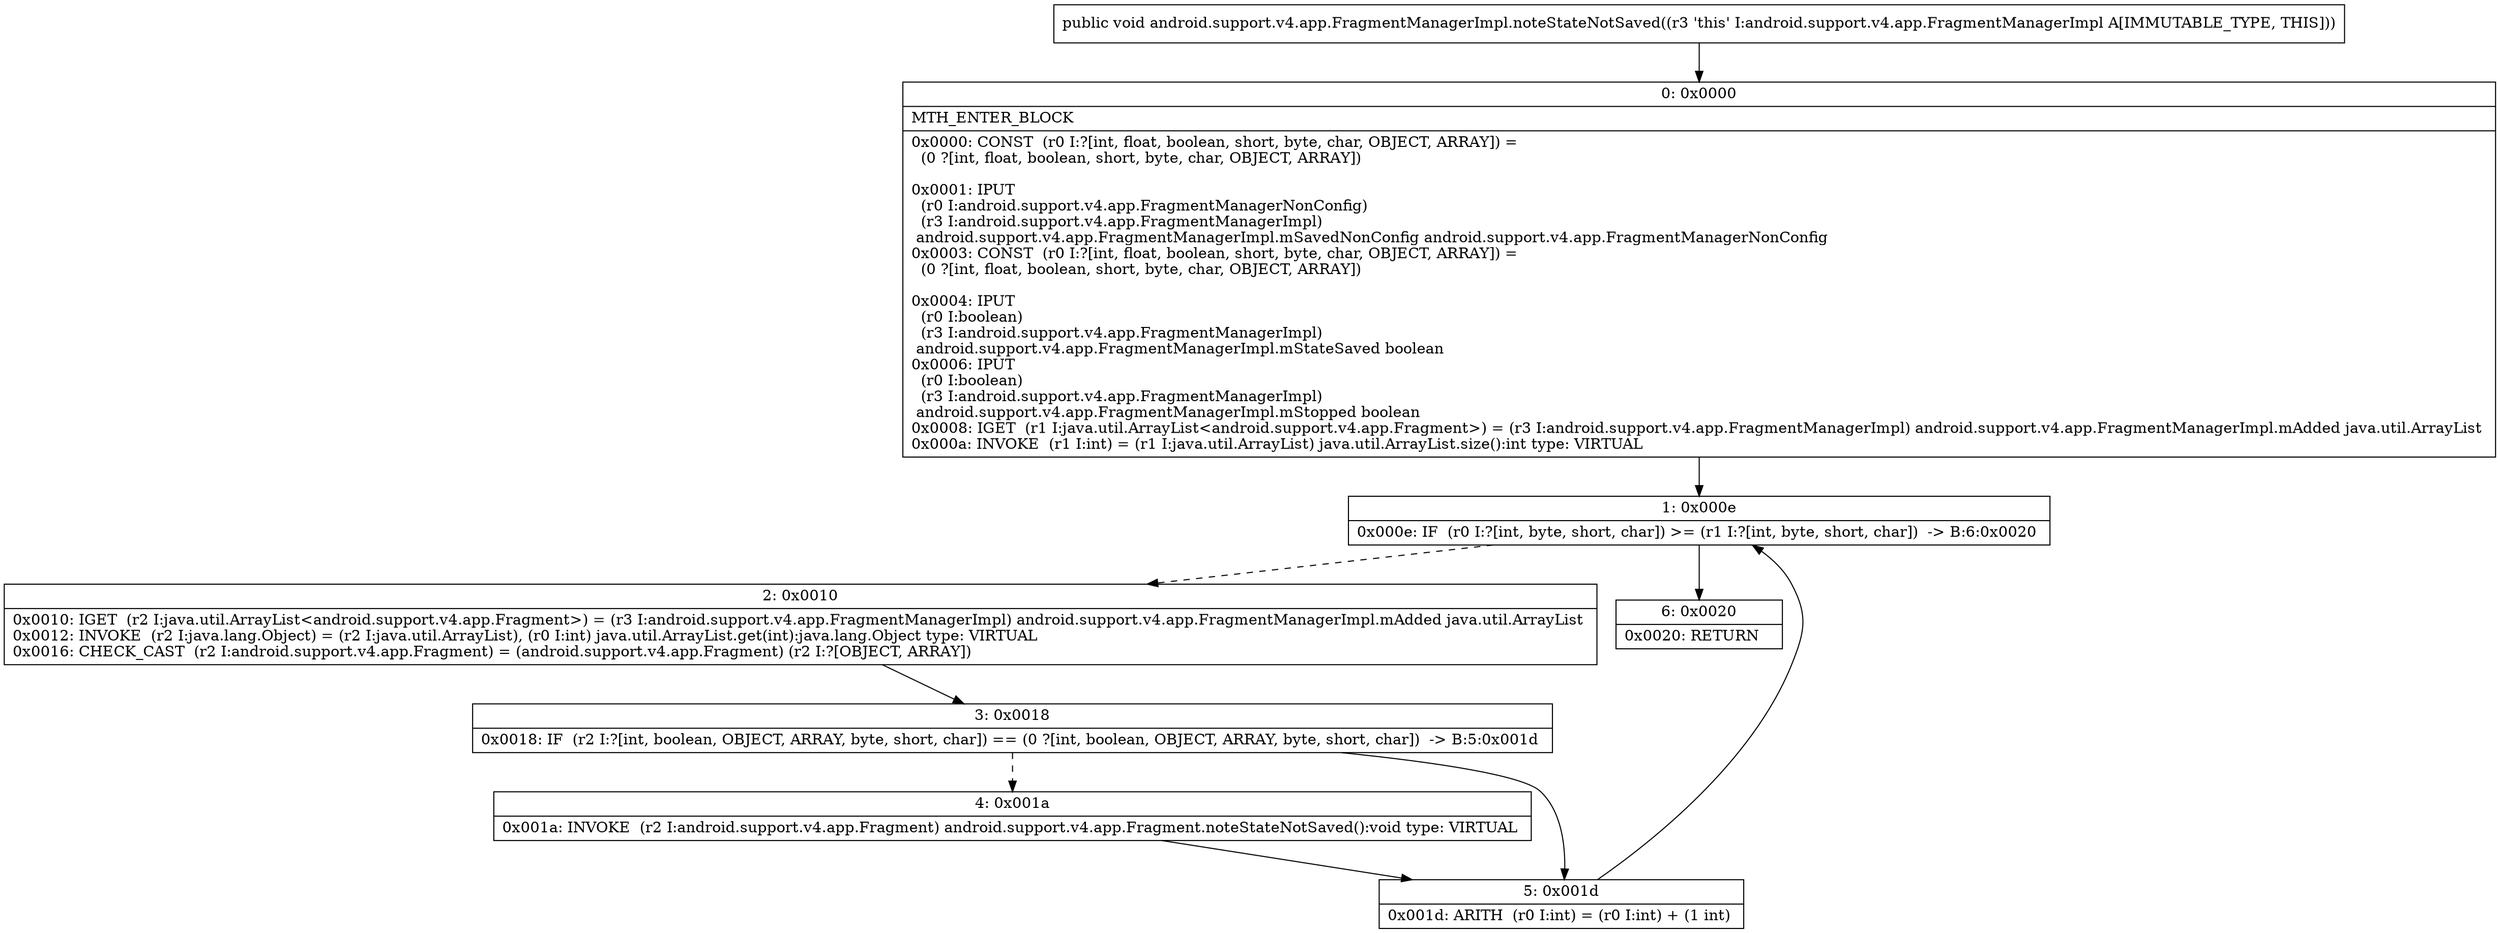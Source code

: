 digraph "CFG forandroid.support.v4.app.FragmentManagerImpl.noteStateNotSaved()V" {
Node_0 [shape=record,label="{0\:\ 0x0000|MTH_ENTER_BLOCK\l|0x0000: CONST  (r0 I:?[int, float, boolean, short, byte, char, OBJECT, ARRAY]) = \l  (0 ?[int, float, boolean, short, byte, char, OBJECT, ARRAY])\l \l0x0001: IPUT  \l  (r0 I:android.support.v4.app.FragmentManagerNonConfig)\l  (r3 I:android.support.v4.app.FragmentManagerImpl)\l android.support.v4.app.FragmentManagerImpl.mSavedNonConfig android.support.v4.app.FragmentManagerNonConfig \l0x0003: CONST  (r0 I:?[int, float, boolean, short, byte, char, OBJECT, ARRAY]) = \l  (0 ?[int, float, boolean, short, byte, char, OBJECT, ARRAY])\l \l0x0004: IPUT  \l  (r0 I:boolean)\l  (r3 I:android.support.v4.app.FragmentManagerImpl)\l android.support.v4.app.FragmentManagerImpl.mStateSaved boolean \l0x0006: IPUT  \l  (r0 I:boolean)\l  (r3 I:android.support.v4.app.FragmentManagerImpl)\l android.support.v4.app.FragmentManagerImpl.mStopped boolean \l0x0008: IGET  (r1 I:java.util.ArrayList\<android.support.v4.app.Fragment\>) = (r3 I:android.support.v4.app.FragmentManagerImpl) android.support.v4.app.FragmentManagerImpl.mAdded java.util.ArrayList \l0x000a: INVOKE  (r1 I:int) = (r1 I:java.util.ArrayList) java.util.ArrayList.size():int type: VIRTUAL \l}"];
Node_1 [shape=record,label="{1\:\ 0x000e|0x000e: IF  (r0 I:?[int, byte, short, char]) \>= (r1 I:?[int, byte, short, char])  \-\> B:6:0x0020 \l}"];
Node_2 [shape=record,label="{2\:\ 0x0010|0x0010: IGET  (r2 I:java.util.ArrayList\<android.support.v4.app.Fragment\>) = (r3 I:android.support.v4.app.FragmentManagerImpl) android.support.v4.app.FragmentManagerImpl.mAdded java.util.ArrayList \l0x0012: INVOKE  (r2 I:java.lang.Object) = (r2 I:java.util.ArrayList), (r0 I:int) java.util.ArrayList.get(int):java.lang.Object type: VIRTUAL \l0x0016: CHECK_CAST  (r2 I:android.support.v4.app.Fragment) = (android.support.v4.app.Fragment) (r2 I:?[OBJECT, ARRAY]) \l}"];
Node_3 [shape=record,label="{3\:\ 0x0018|0x0018: IF  (r2 I:?[int, boolean, OBJECT, ARRAY, byte, short, char]) == (0 ?[int, boolean, OBJECT, ARRAY, byte, short, char])  \-\> B:5:0x001d \l}"];
Node_4 [shape=record,label="{4\:\ 0x001a|0x001a: INVOKE  (r2 I:android.support.v4.app.Fragment) android.support.v4.app.Fragment.noteStateNotSaved():void type: VIRTUAL \l}"];
Node_5 [shape=record,label="{5\:\ 0x001d|0x001d: ARITH  (r0 I:int) = (r0 I:int) + (1 int) \l}"];
Node_6 [shape=record,label="{6\:\ 0x0020|0x0020: RETURN   \l}"];
MethodNode[shape=record,label="{public void android.support.v4.app.FragmentManagerImpl.noteStateNotSaved((r3 'this' I:android.support.v4.app.FragmentManagerImpl A[IMMUTABLE_TYPE, THIS])) }"];
MethodNode -> Node_0;
Node_0 -> Node_1;
Node_1 -> Node_2[style=dashed];
Node_1 -> Node_6;
Node_2 -> Node_3;
Node_3 -> Node_4[style=dashed];
Node_3 -> Node_5;
Node_4 -> Node_5;
Node_5 -> Node_1;
}

